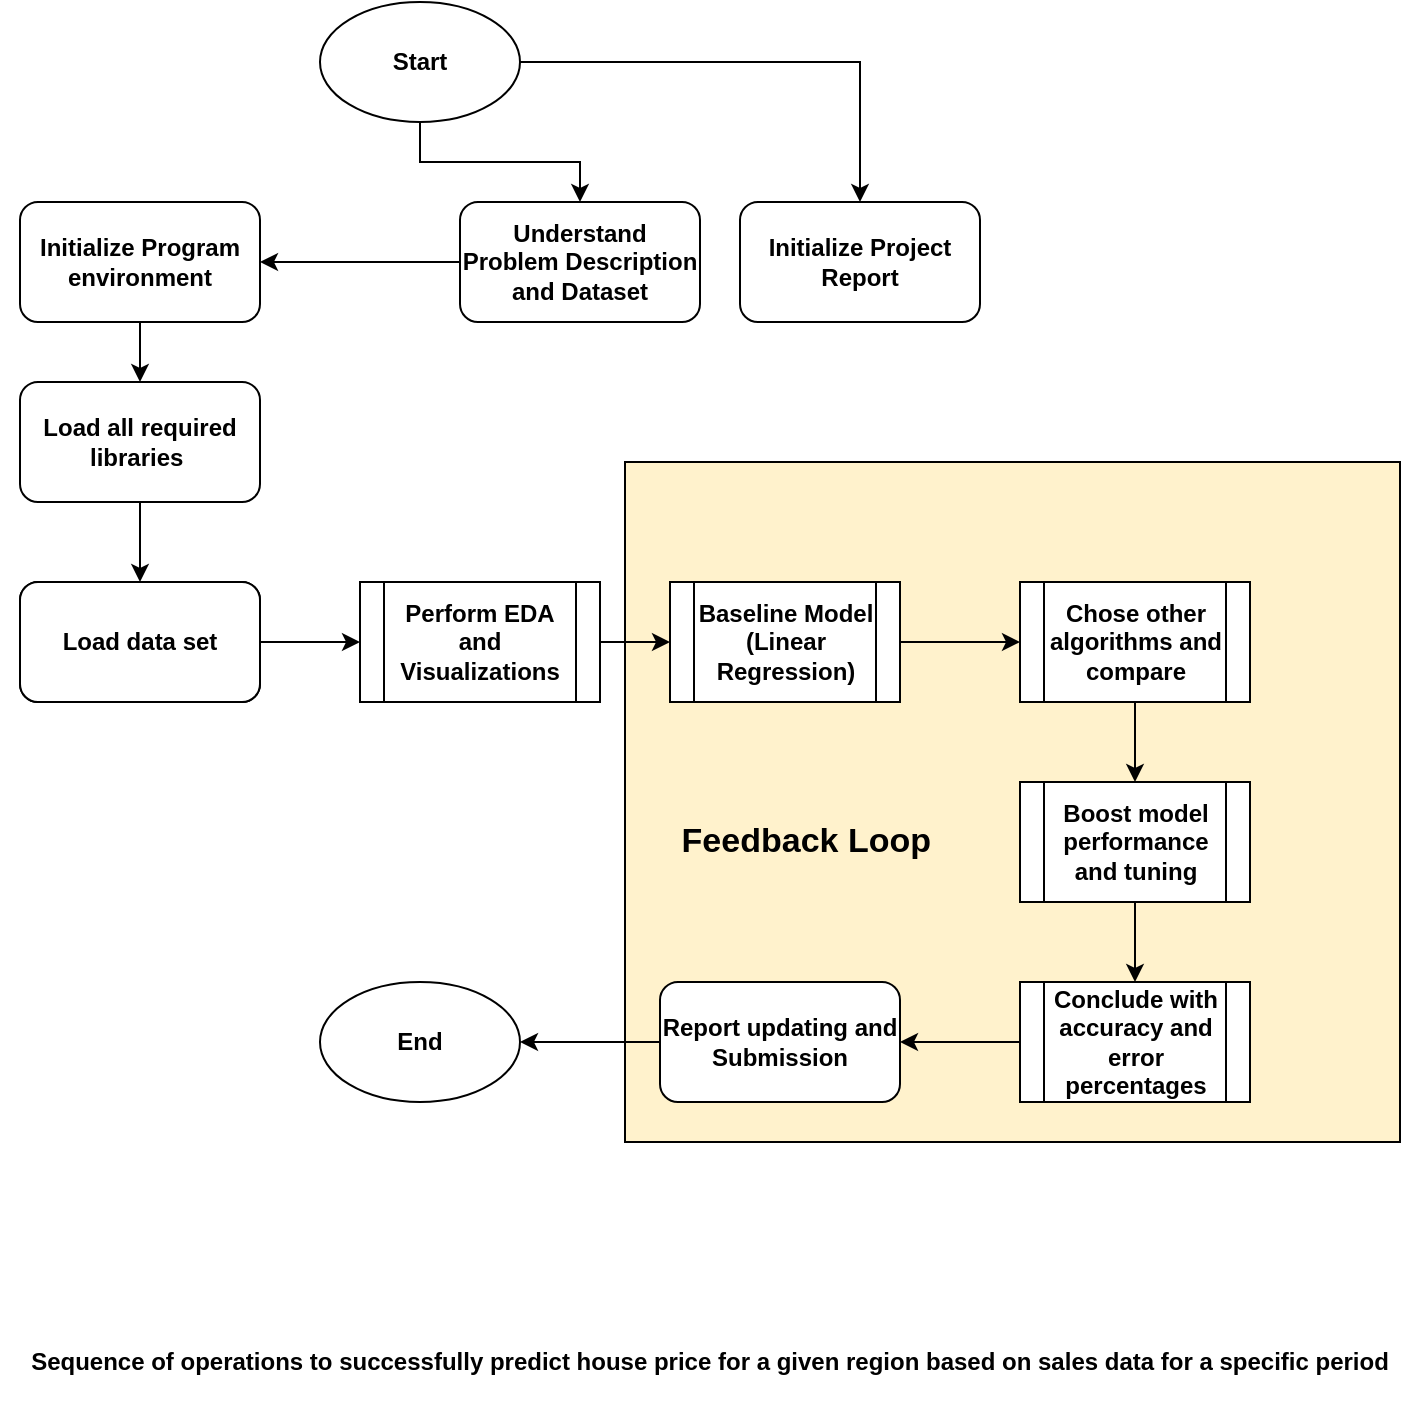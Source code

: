 <mxfile version="15.9.1" type="device"><diagram id="pakP8b-vFVVwp2b3kIKz" name="Page-1"><mxGraphModel dx="1354" dy="718" grid="1" gridSize="10" guides="1" tooltips="1" connect="1" arrows="1" fold="1" page="1" pageScale="1" pageWidth="850" pageHeight="1100" math="0" shadow="0"><root><mxCell id="0"/><mxCell id="1" parent="0"/><mxCell id="um6P47PIupOMzJA6LtMD-39" value="" style="rounded=0;whiteSpace=wrap;html=1;fillColor=#FFF2CC;" parent="1" vertex="1"><mxGeometry x="402.5" y="250" width="387.5" height="340" as="geometry"/></mxCell><mxCell id="um6P47PIupOMzJA6LtMD-2" value="Sequence of operations to successfully predict house price for a given region based on sales data for a specific period" style="rounded=0;whiteSpace=wrap;html=1;fontStyle=1;strokeColor=none;" parent="1" vertex="1"><mxGeometry x="90" y="680" width="710" height="40" as="geometry"/></mxCell><mxCell id="um6P47PIupOMzJA6LtMD-17" style="edgeStyle=orthogonalEdgeStyle;rounded=0;orthogonalLoop=1;jettySize=auto;html=1;" parent="1" source="um6P47PIupOMzJA6LtMD-5" target="um6P47PIupOMzJA6LtMD-6" edge="1"><mxGeometry relative="1" as="geometry"/></mxCell><mxCell id="um6P47PIupOMzJA6LtMD-5" value="Initialize Program environment" style="rounded=1;whiteSpace=wrap;html=1;fontStyle=1" parent="1" vertex="1"><mxGeometry x="100" y="120" width="120" height="60" as="geometry"/></mxCell><mxCell id="um6P47PIupOMzJA6LtMD-18" style="edgeStyle=orthogonalEdgeStyle;rounded=0;orthogonalLoop=1;jettySize=auto;html=1;entryX=0.5;entryY=0;entryDx=0;entryDy=0;" parent="1" source="um6P47PIupOMzJA6LtMD-6" target="um6P47PIupOMzJA6LtMD-7" edge="1"><mxGeometry relative="1" as="geometry"/></mxCell><mxCell id="um6P47PIupOMzJA6LtMD-6" value="Load all required libraries&amp;nbsp;" style="rounded=1;whiteSpace=wrap;html=1;fontStyle=1" parent="1" vertex="1"><mxGeometry x="100" y="210" width="120" height="60" as="geometry"/></mxCell><mxCell id="um6P47PIupOMzJA6LtMD-19" style="edgeStyle=orthogonalEdgeStyle;rounded=0;orthogonalLoop=1;jettySize=auto;html=1;entryX=0;entryY=0.5;entryDx=0;entryDy=0;" parent="1" source="um6P47PIupOMzJA6LtMD-7" target="um6P47PIupOMzJA6LtMD-11" edge="1"><mxGeometry relative="1" as="geometry"/></mxCell><mxCell id="um6P47PIupOMzJA6LtMD-7" value="Load data set" style="rounded=1;whiteSpace=wrap;html=1;" parent="1" vertex="1"><mxGeometry x="100" y="310" width="120" height="60" as="geometry"/></mxCell><mxCell id="um6P47PIupOMzJA6LtMD-15" style="edgeStyle=orthogonalEdgeStyle;rounded=0;orthogonalLoop=1;jettySize=auto;html=1;" parent="1" source="um6P47PIupOMzJA6LtMD-9" target="um6P47PIupOMzJA6LtMD-14" edge="1"><mxGeometry relative="1" as="geometry"/></mxCell><mxCell id="ynnn07OUmMPI6tT-JPDq-2" style="edgeStyle=orthogonalEdgeStyle;rounded=0;orthogonalLoop=1;jettySize=auto;html=1;entryX=0.5;entryY=0;entryDx=0;entryDy=0;fontSize=17;" edge="1" parent="1" source="um6P47PIupOMzJA6LtMD-9" target="um6P47PIupOMzJA6LtMD-13"><mxGeometry relative="1" as="geometry"/></mxCell><mxCell id="um6P47PIupOMzJA6LtMD-9" value="Start" style="ellipse;whiteSpace=wrap;html=1;fontStyle=1" parent="1" vertex="1"><mxGeometry x="250" y="20" width="100" height="60" as="geometry"/></mxCell><mxCell id="um6P47PIupOMzJA6LtMD-20" style="edgeStyle=orthogonalEdgeStyle;rounded=0;orthogonalLoop=1;jettySize=auto;html=1;entryX=0;entryY=0.5;entryDx=0;entryDy=0;" parent="1" source="um6P47PIupOMzJA6LtMD-11" target="um6P47PIupOMzJA6LtMD-12" edge="1"><mxGeometry relative="1" as="geometry"/></mxCell><mxCell id="um6P47PIupOMzJA6LtMD-11" value="Perform EDA and Visualizations" style="shape=process;whiteSpace=wrap;html=1;backgroundOutline=1;fontStyle=1" parent="1" vertex="1"><mxGeometry x="270" y="310" width="120" height="60" as="geometry"/></mxCell><mxCell id="um6P47PIupOMzJA6LtMD-26" style="edgeStyle=orthogonalEdgeStyle;rounded=0;orthogonalLoop=1;jettySize=auto;html=1;entryX=0;entryY=0.5;entryDx=0;entryDy=0;" parent="1" source="um6P47PIupOMzJA6LtMD-12" target="um6P47PIupOMzJA6LtMD-21" edge="1"><mxGeometry relative="1" as="geometry"/></mxCell><mxCell id="um6P47PIupOMzJA6LtMD-12" value="Baseline Model (Linear Regression)" style="shape=process;whiteSpace=wrap;html=1;backgroundOutline=1;fontStyle=1" parent="1" vertex="1"><mxGeometry x="425" y="310" width="115" height="60" as="geometry"/></mxCell><mxCell id="um6P47PIupOMzJA6LtMD-13" value="Initialize Project Report" style="rounded=1;whiteSpace=wrap;html=1;fontStyle=1" parent="1" vertex="1"><mxGeometry x="460" y="120" width="120" height="60" as="geometry"/></mxCell><mxCell id="um6P47PIupOMzJA6LtMD-16" style="edgeStyle=orthogonalEdgeStyle;rounded=0;orthogonalLoop=1;jettySize=auto;html=1;entryX=1;entryY=0.5;entryDx=0;entryDy=0;" parent="1" source="um6P47PIupOMzJA6LtMD-14" target="um6P47PIupOMzJA6LtMD-5" edge="1"><mxGeometry relative="1" as="geometry"/></mxCell><mxCell id="um6P47PIupOMzJA6LtMD-14" value="Understand Problem Description and Dataset" style="rounded=1;whiteSpace=wrap;html=1;fontStyle=1" parent="1" vertex="1"><mxGeometry x="320" y="120" width="120" height="60" as="geometry"/></mxCell><mxCell id="um6P47PIupOMzJA6LtMD-27" style="edgeStyle=orthogonalEdgeStyle;rounded=0;orthogonalLoop=1;jettySize=auto;html=1;exitX=0.5;exitY=1;exitDx=0;exitDy=0;" parent="1" source="um6P47PIupOMzJA6LtMD-21" target="um6P47PIupOMzJA6LtMD-22" edge="1"><mxGeometry relative="1" as="geometry"/></mxCell><mxCell id="um6P47PIupOMzJA6LtMD-21" value="Chose other algorithms and compare" style="shape=process;whiteSpace=wrap;html=1;backgroundOutline=1;fontStyle=1" parent="1" vertex="1"><mxGeometry x="600" y="310" width="115" height="60" as="geometry"/></mxCell><mxCell id="um6P47PIupOMzJA6LtMD-29" style="edgeStyle=orthogonalEdgeStyle;rounded=0;orthogonalLoop=1;jettySize=auto;html=1;" parent="1" source="um6P47PIupOMzJA6LtMD-22" target="um6P47PIupOMzJA6LtMD-28" edge="1"><mxGeometry relative="1" as="geometry"/></mxCell><mxCell id="um6P47PIupOMzJA6LtMD-22" value="Boost model performance and tuning" style="shape=process;whiteSpace=wrap;html=1;backgroundOutline=1;fontStyle=1" parent="1" vertex="1"><mxGeometry x="600" y="410" width="115" height="60" as="geometry"/></mxCell><mxCell id="um6P47PIupOMzJA6LtMD-31" style="edgeStyle=orthogonalEdgeStyle;rounded=0;orthogonalLoop=1;jettySize=auto;html=1;exitX=0;exitY=0.5;exitDx=0;exitDy=0;entryX=1;entryY=0.5;entryDx=0;entryDy=0;" parent="1" source="um6P47PIupOMzJA6LtMD-28" target="um6P47PIupOMzJA6LtMD-30" edge="1"><mxGeometry relative="1" as="geometry"/></mxCell><mxCell id="um6P47PIupOMzJA6LtMD-28" value="Conclude with accuracy and error percentages" style="shape=process;whiteSpace=wrap;html=1;backgroundOutline=1;fontStyle=1" parent="1" vertex="1"><mxGeometry x="600" y="510" width="115" height="60" as="geometry"/></mxCell><mxCell id="ynnn07OUmMPI6tT-JPDq-4" style="edgeStyle=orthogonalEdgeStyle;rounded=0;orthogonalLoop=1;jettySize=auto;html=1;entryX=1;entryY=0.5;entryDx=0;entryDy=0;fontSize=17;" edge="1" parent="1" source="um6P47PIupOMzJA6LtMD-30" target="ynnn07OUmMPI6tT-JPDq-3"><mxGeometry relative="1" as="geometry"/></mxCell><mxCell id="um6P47PIupOMzJA6LtMD-30" value="Report updating and Submission" style="rounded=1;whiteSpace=wrap;html=1;fontStyle=1" parent="1" vertex="1"><mxGeometry x="420" y="510" width="120" height="60" as="geometry"/></mxCell><mxCell id="um6P47PIupOMzJA6LtMD-40" value="Load data set" style="rounded=1;whiteSpace=wrap;html=1;fontStyle=1" parent="1" vertex="1"><mxGeometry x="100" y="310" width="120" height="60" as="geometry"/></mxCell><mxCell id="ynnn07OUmMPI6tT-JPDq-1" value="Feedback Loop&amp;nbsp;" style="text;html=1;align=center;verticalAlign=middle;resizable=0;points=[];autosize=1;strokeColor=none;fillColor=none;fontStyle=1;fontSize=17;" vertex="1" parent="1"><mxGeometry x="425" y="425" width="140" height="30" as="geometry"/></mxCell><mxCell id="ynnn07OUmMPI6tT-JPDq-3" value="End" style="ellipse;whiteSpace=wrap;html=1;fontStyle=1" vertex="1" parent="1"><mxGeometry x="250" y="510" width="100" height="60" as="geometry"/></mxCell></root></mxGraphModel></diagram></mxfile>